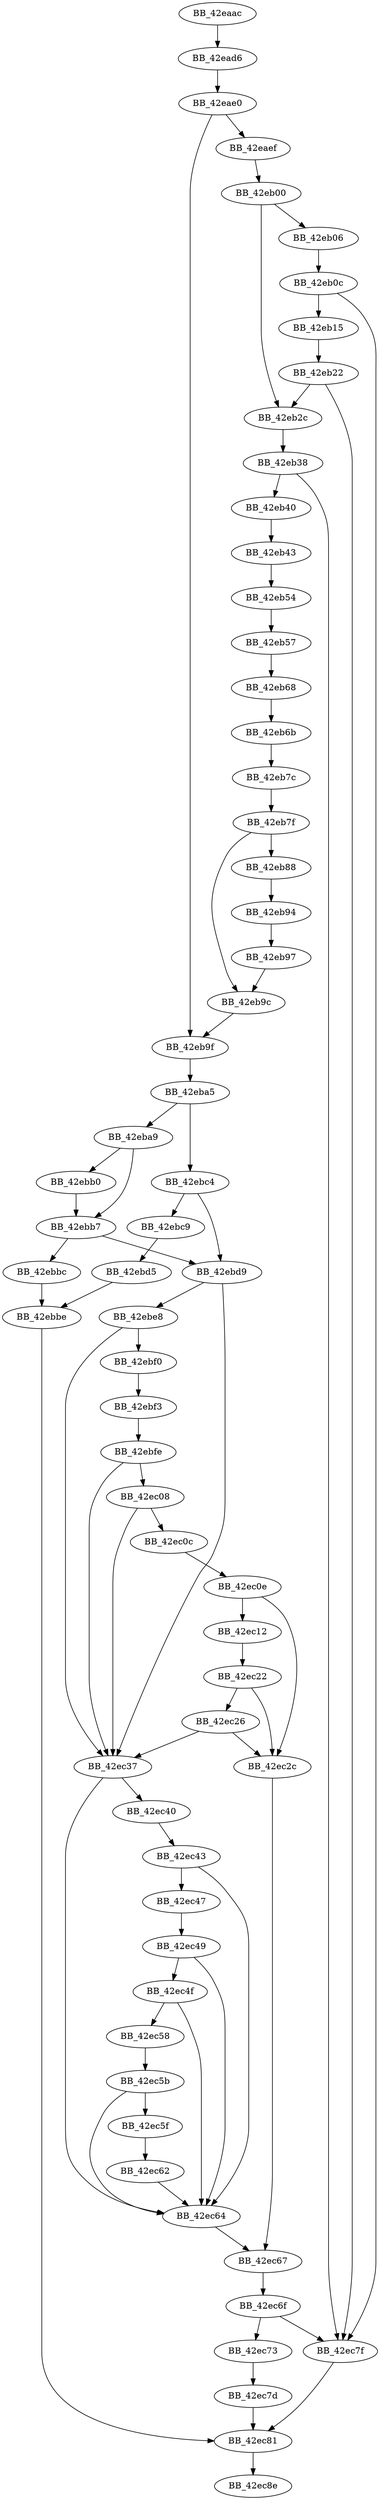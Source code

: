DiGraph sub_42EAAC{
BB_42eaac->BB_42ead6
BB_42ead6->BB_42eae0
BB_42eae0->BB_42eaef
BB_42eae0->BB_42eb9f
BB_42eaef->BB_42eb00
BB_42eb00->BB_42eb06
BB_42eb00->BB_42eb2c
BB_42eb06->BB_42eb0c
BB_42eb0c->BB_42eb15
BB_42eb0c->BB_42ec7f
BB_42eb15->BB_42eb22
BB_42eb22->BB_42eb2c
BB_42eb22->BB_42ec7f
BB_42eb2c->BB_42eb38
BB_42eb38->BB_42eb40
BB_42eb38->BB_42ec7f
BB_42eb40->BB_42eb43
BB_42eb43->BB_42eb54
BB_42eb54->BB_42eb57
BB_42eb57->BB_42eb68
BB_42eb68->BB_42eb6b
BB_42eb6b->BB_42eb7c
BB_42eb7c->BB_42eb7f
BB_42eb7f->BB_42eb88
BB_42eb7f->BB_42eb9c
BB_42eb88->BB_42eb94
BB_42eb94->BB_42eb97
BB_42eb97->BB_42eb9c
BB_42eb9c->BB_42eb9f
BB_42eb9f->BB_42eba5
BB_42eba5->BB_42eba9
BB_42eba5->BB_42ebc4
BB_42eba9->BB_42ebb0
BB_42eba9->BB_42ebb7
BB_42ebb0->BB_42ebb7
BB_42ebb7->BB_42ebbc
BB_42ebb7->BB_42ebd9
BB_42ebbc->BB_42ebbe
BB_42ebbe->BB_42ec81
BB_42ebc4->BB_42ebc9
BB_42ebc4->BB_42ebd9
BB_42ebc9->BB_42ebd5
BB_42ebd5->BB_42ebbe
BB_42ebd9->BB_42ebe8
BB_42ebd9->BB_42ec37
BB_42ebe8->BB_42ebf0
BB_42ebe8->BB_42ec37
BB_42ebf0->BB_42ebf3
BB_42ebf3->BB_42ebfe
BB_42ebfe->BB_42ec08
BB_42ebfe->BB_42ec37
BB_42ec08->BB_42ec0c
BB_42ec08->BB_42ec37
BB_42ec0c->BB_42ec0e
BB_42ec0e->BB_42ec12
BB_42ec0e->BB_42ec2c
BB_42ec12->BB_42ec22
BB_42ec22->BB_42ec26
BB_42ec22->BB_42ec2c
BB_42ec26->BB_42ec2c
BB_42ec26->BB_42ec37
BB_42ec2c->BB_42ec67
BB_42ec37->BB_42ec40
BB_42ec37->BB_42ec64
BB_42ec40->BB_42ec43
BB_42ec43->BB_42ec47
BB_42ec43->BB_42ec64
BB_42ec47->BB_42ec49
BB_42ec49->BB_42ec4f
BB_42ec49->BB_42ec64
BB_42ec4f->BB_42ec58
BB_42ec4f->BB_42ec64
BB_42ec58->BB_42ec5b
BB_42ec5b->BB_42ec5f
BB_42ec5b->BB_42ec64
BB_42ec5f->BB_42ec62
BB_42ec62->BB_42ec64
BB_42ec64->BB_42ec67
BB_42ec67->BB_42ec6f
BB_42ec6f->BB_42ec73
BB_42ec6f->BB_42ec7f
BB_42ec73->BB_42ec7d
BB_42ec7d->BB_42ec81
BB_42ec7f->BB_42ec81
BB_42ec81->BB_42ec8e
}

